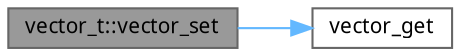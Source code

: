digraph "vector_t::vector_set"
{
 // INTERACTIVE_SVG=YES
 // LATEX_PDF_SIZE
  bgcolor="transparent";
  edge [fontname=Mononoki,fontsize=10,labelfontname=Mononoki,labelfontsize=10];
  node [fontname=Mononoki,fontsize=10,shape=box,height=0.2,width=0.4];
  rankdir="LR";
  Node1 [id="Node000001",label="vector_t::vector_set",height=0.2,width=0.4,color="gray40", fillcolor="grey60", style="filled", fontcolor="black",tooltip="Sets element at given index to a value."];
  Node1 -> Node2 [id="edge1_Node000001_Node000002",color="steelblue1",style="solid",tooltip=" "];
  Node2 [id="Node000002",label="vector_get",height=0.2,width=0.4,color="grey40", fillcolor="white", style="filled",URL="$group__Vector.html#ga9437d9506a3b2799f595c88b82f160b3",tooltip="Returns pointer for the element at index."];
}
